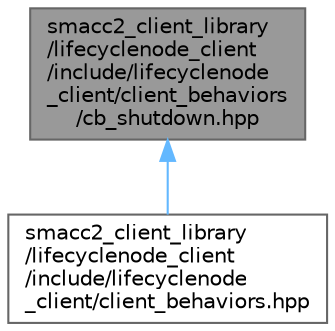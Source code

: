 digraph "smacc2_client_library/lifecyclenode_client/include/lifecyclenode_client/client_behaviors/cb_shutdown.hpp"
{
 // LATEX_PDF_SIZE
  bgcolor="transparent";
  edge [fontname=Helvetica,fontsize=10,labelfontname=Helvetica,labelfontsize=10];
  node [fontname=Helvetica,fontsize=10,shape=box,height=0.2,width=0.4];
  Node1 [label="smacc2_client_library\l/lifecyclenode_client\l/include/lifecyclenode\l_client/client_behaviors\l/cb_shutdown.hpp",height=0.2,width=0.4,color="gray40", fillcolor="grey60", style="filled", fontcolor="black",tooltip=" "];
  Node1 -> Node2 [dir="back",color="steelblue1",style="solid"];
  Node2 [label="smacc2_client_library\l/lifecyclenode_client\l/include/lifecyclenode\l_client/client_behaviors.hpp",height=0.2,width=0.4,color="grey40", fillcolor="white", style="filled",URL="$lifecyclenode__client_2include_2lifecyclenode__client_2client__behaviors_8hpp.html",tooltip=" "];
}
